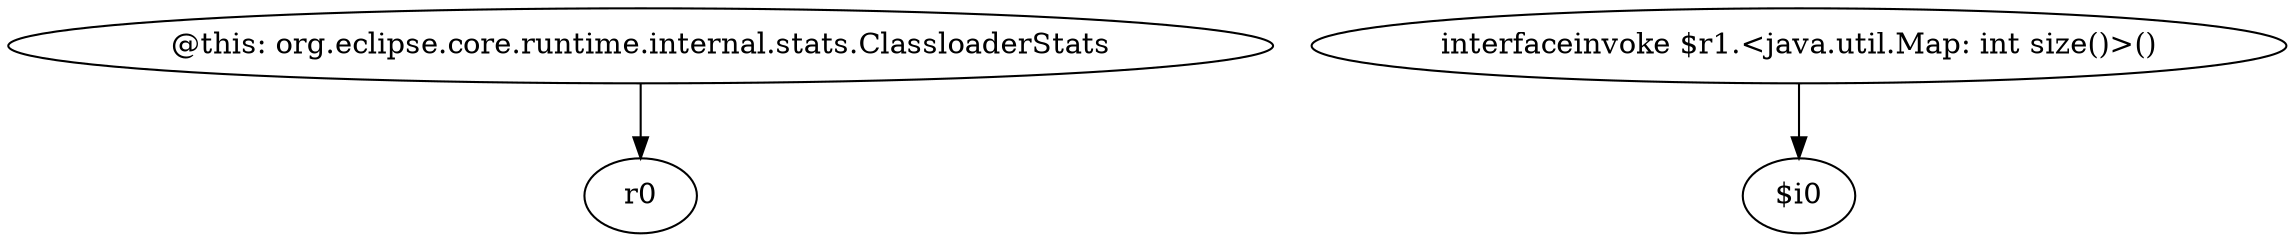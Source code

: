 digraph g {
0[label="@this: org.eclipse.core.runtime.internal.stats.ClassloaderStats"]
1[label="r0"]
0->1[label=""]
2[label="interfaceinvoke $r1.<java.util.Map: int size()>()"]
3[label="$i0"]
2->3[label=""]
}